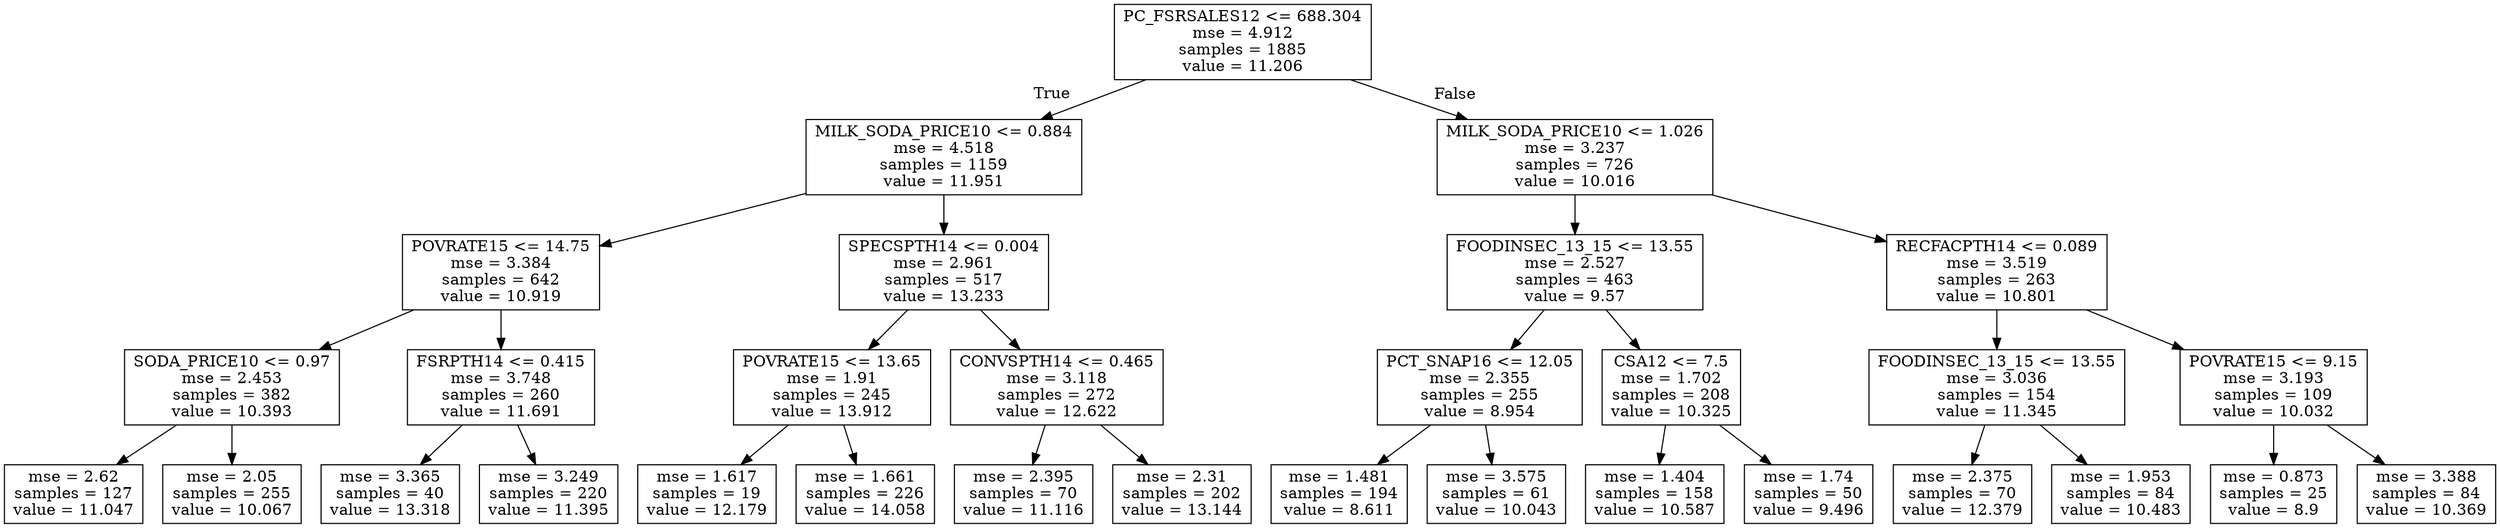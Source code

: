 digraph Tree {
node [shape=box] ;
0 [label="PC_FSRSALES12 <= 688.304\nmse = 4.912\nsamples = 1885\nvalue = 11.206"] ;
1 [label="MILK_SODA_PRICE10 <= 0.884\nmse = 4.518\nsamples = 1159\nvalue = 11.951"] ;
0 -> 1 [labeldistance=2.5, labelangle=45, headlabel="True"] ;
2 [label="POVRATE15 <= 14.75\nmse = 3.384\nsamples = 642\nvalue = 10.919"] ;
1 -> 2 ;
3 [label="SODA_PRICE10 <= 0.97\nmse = 2.453\nsamples = 382\nvalue = 10.393"] ;
2 -> 3 ;
4 [label="mse = 2.62\nsamples = 127\nvalue = 11.047"] ;
3 -> 4 ;
5 [label="mse = 2.05\nsamples = 255\nvalue = 10.067"] ;
3 -> 5 ;
6 [label="FSRPTH14 <= 0.415\nmse = 3.748\nsamples = 260\nvalue = 11.691"] ;
2 -> 6 ;
7 [label="mse = 3.365\nsamples = 40\nvalue = 13.318"] ;
6 -> 7 ;
8 [label="mse = 3.249\nsamples = 220\nvalue = 11.395"] ;
6 -> 8 ;
9 [label="SPECSPTH14 <= 0.004\nmse = 2.961\nsamples = 517\nvalue = 13.233"] ;
1 -> 9 ;
10 [label="POVRATE15 <= 13.65\nmse = 1.91\nsamples = 245\nvalue = 13.912"] ;
9 -> 10 ;
11 [label="mse = 1.617\nsamples = 19\nvalue = 12.179"] ;
10 -> 11 ;
12 [label="mse = 1.661\nsamples = 226\nvalue = 14.058"] ;
10 -> 12 ;
13 [label="CONVSPTH14 <= 0.465\nmse = 3.118\nsamples = 272\nvalue = 12.622"] ;
9 -> 13 ;
14 [label="mse = 2.395\nsamples = 70\nvalue = 11.116"] ;
13 -> 14 ;
15 [label="mse = 2.31\nsamples = 202\nvalue = 13.144"] ;
13 -> 15 ;
16 [label="MILK_SODA_PRICE10 <= 1.026\nmse = 3.237\nsamples = 726\nvalue = 10.016"] ;
0 -> 16 [labeldistance=2.5, labelangle=-45, headlabel="False"] ;
17 [label="FOODINSEC_13_15 <= 13.55\nmse = 2.527\nsamples = 463\nvalue = 9.57"] ;
16 -> 17 ;
18 [label="PCT_SNAP16 <= 12.05\nmse = 2.355\nsamples = 255\nvalue = 8.954"] ;
17 -> 18 ;
19 [label="mse = 1.481\nsamples = 194\nvalue = 8.611"] ;
18 -> 19 ;
20 [label="mse = 3.575\nsamples = 61\nvalue = 10.043"] ;
18 -> 20 ;
21 [label="CSA12 <= 7.5\nmse = 1.702\nsamples = 208\nvalue = 10.325"] ;
17 -> 21 ;
22 [label="mse = 1.404\nsamples = 158\nvalue = 10.587"] ;
21 -> 22 ;
23 [label="mse = 1.74\nsamples = 50\nvalue = 9.496"] ;
21 -> 23 ;
24 [label="RECFACPTH14 <= 0.089\nmse = 3.519\nsamples = 263\nvalue = 10.801"] ;
16 -> 24 ;
25 [label="FOODINSEC_13_15 <= 13.55\nmse = 3.036\nsamples = 154\nvalue = 11.345"] ;
24 -> 25 ;
26 [label="mse = 2.375\nsamples = 70\nvalue = 12.379"] ;
25 -> 26 ;
27 [label="mse = 1.953\nsamples = 84\nvalue = 10.483"] ;
25 -> 27 ;
28 [label="POVRATE15 <= 9.15\nmse = 3.193\nsamples = 109\nvalue = 10.032"] ;
24 -> 28 ;
29 [label="mse = 0.873\nsamples = 25\nvalue = 8.9"] ;
28 -> 29 ;
30 [label="mse = 3.388\nsamples = 84\nvalue = 10.369"] ;
28 -> 30 ;
}